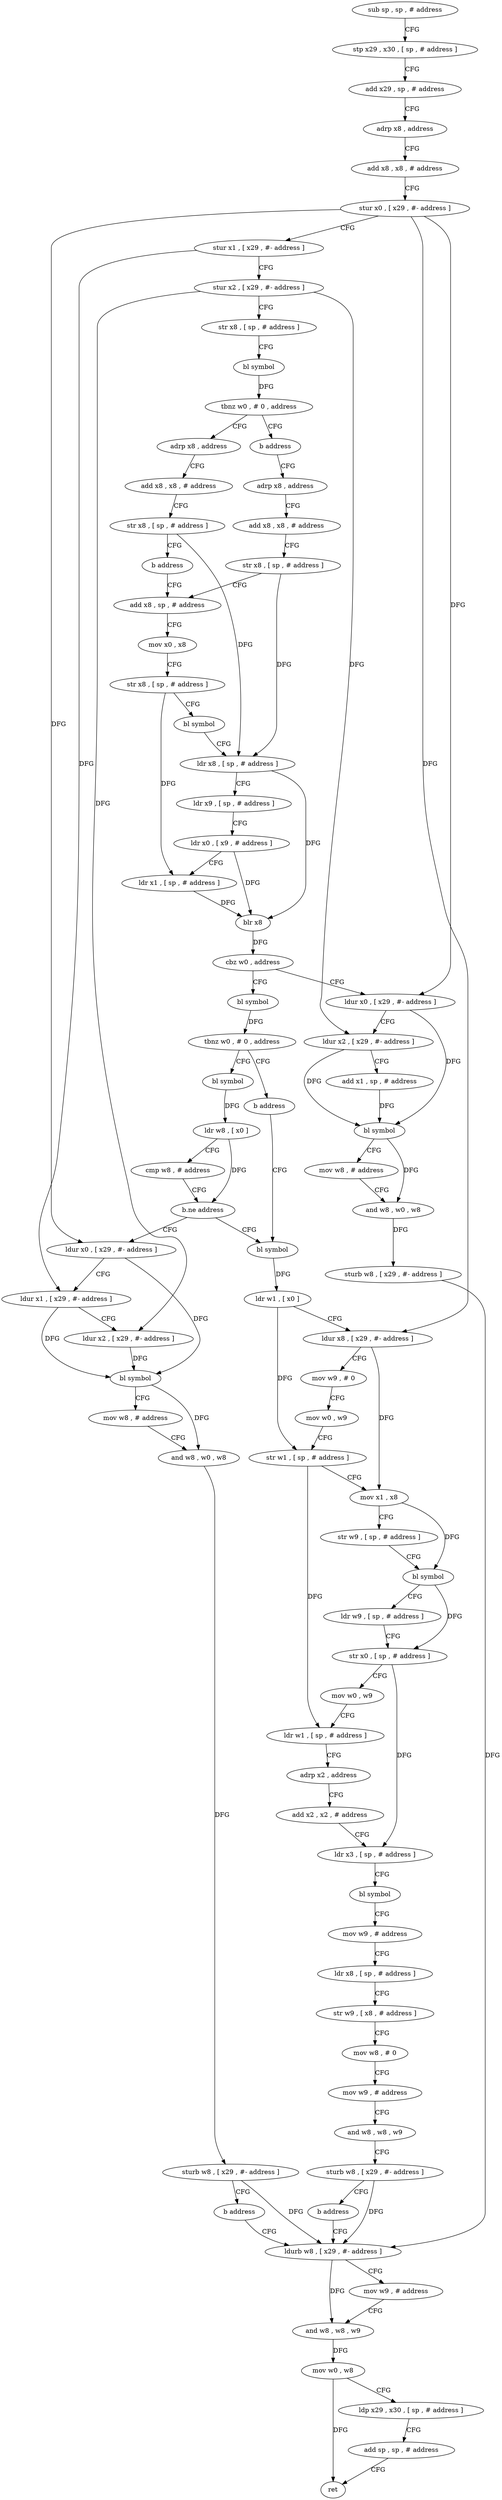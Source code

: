 digraph "func" {
"4224560" [label = "sub sp , sp , # address" ]
"4224564" [label = "stp x29 , x30 , [ sp , # address ]" ]
"4224568" [label = "add x29 , sp , # address" ]
"4224572" [label = "adrp x8 , address" ]
"4224576" [label = "add x8 , x8 , # address" ]
"4224580" [label = "stur x0 , [ x29 , #- address ]" ]
"4224584" [label = "stur x1 , [ x29 , #- address ]" ]
"4224588" [label = "stur x2 , [ x29 , #- address ]" ]
"4224592" [label = "str x8 , [ sp , # address ]" ]
"4224596" [label = "bl symbol" ]
"4224600" [label = "tbnz w0 , # 0 , address" ]
"4224608" [label = "adrp x8 , address" ]
"4224604" [label = "b address" ]
"4224612" [label = "add x8 , x8 , # address" ]
"4224616" [label = "str x8 , [ sp , # address ]" ]
"4224620" [label = "b address" ]
"4224636" [label = "add x8 , sp , # address" ]
"4224624" [label = "adrp x8 , address" ]
"4224640" [label = "mov x0 , x8" ]
"4224644" [label = "str x8 , [ sp , # address ]" ]
"4224648" [label = "bl symbol" ]
"4224652" [label = "ldr x8 , [ sp , # address ]" ]
"4224656" [label = "ldr x9 , [ sp , # address ]" ]
"4224660" [label = "ldr x0 , [ x9 , # address ]" ]
"4224664" [label = "ldr x1 , [ sp , # address ]" ]
"4224668" [label = "blr x8" ]
"4224672" [label = "cbz w0 , address" ]
"4224836" [label = "ldur x0 , [ x29 , #- address ]" ]
"4224676" [label = "bl symbol" ]
"4224628" [label = "add x8 , x8 , # address" ]
"4224632" [label = "str x8 , [ sp , # address ]" ]
"4224840" [label = "ldur x2 , [ x29 , #- address ]" ]
"4224844" [label = "add x1 , sp , # address" ]
"4224848" [label = "bl symbol" ]
"4224852" [label = "mov w8 , # address" ]
"4224856" [label = "and w8 , w0 , w8" ]
"4224860" [label = "sturb w8 , [ x29 , #- address ]" ]
"4224864" [label = "ldurb w8 , [ x29 , #- address ]" ]
"4224680" [label = "tbnz w0 , # 0 , address" ]
"4224688" [label = "bl symbol" ]
"4224684" [label = "b address" ]
"4224692" [label = "ldr w8 , [ x0 ]" ]
"4224696" [label = "cmp w8 , # address" ]
"4224700" [label = "b.ne address" ]
"4224736" [label = "bl symbol" ]
"4224704" [label = "ldur x0 , [ x29 , #- address ]" ]
"4224740" [label = "ldr w1 , [ x0 ]" ]
"4224744" [label = "ldur x8 , [ x29 , #- address ]" ]
"4224748" [label = "mov w9 , # 0" ]
"4224752" [label = "mov w0 , w9" ]
"4224756" [label = "str w1 , [ sp , # address ]" ]
"4224760" [label = "mov x1 , x8" ]
"4224764" [label = "str w9 , [ sp , # address ]" ]
"4224768" [label = "bl symbol" ]
"4224772" [label = "ldr w9 , [ sp , # address ]" ]
"4224776" [label = "str x0 , [ sp , # address ]" ]
"4224780" [label = "mov w0 , w9" ]
"4224784" [label = "ldr w1 , [ sp , # address ]" ]
"4224788" [label = "adrp x2 , address" ]
"4224792" [label = "add x2 , x2 , # address" ]
"4224796" [label = "ldr x3 , [ sp , # address ]" ]
"4224800" [label = "bl symbol" ]
"4224804" [label = "mov w9 , # address" ]
"4224808" [label = "ldr x8 , [ sp , # address ]" ]
"4224812" [label = "str w9 , [ x8 , # address ]" ]
"4224816" [label = "mov w8 , # 0" ]
"4224820" [label = "mov w9 , # address" ]
"4224824" [label = "and w8 , w8 , w9" ]
"4224828" [label = "sturb w8 , [ x29 , #- address ]" ]
"4224832" [label = "b address" ]
"4224708" [label = "ldur x1 , [ x29 , #- address ]" ]
"4224712" [label = "ldur x2 , [ x29 , #- address ]" ]
"4224716" [label = "bl symbol" ]
"4224720" [label = "mov w8 , # address" ]
"4224724" [label = "and w8 , w0 , w8" ]
"4224728" [label = "sturb w8 , [ x29 , #- address ]" ]
"4224732" [label = "b address" ]
"4224868" [label = "mov w9 , # address" ]
"4224872" [label = "and w8 , w8 , w9" ]
"4224876" [label = "mov w0 , w8" ]
"4224880" [label = "ldp x29 , x30 , [ sp , # address ]" ]
"4224884" [label = "add sp , sp , # address" ]
"4224888" [label = "ret" ]
"4224560" -> "4224564" [ label = "CFG" ]
"4224564" -> "4224568" [ label = "CFG" ]
"4224568" -> "4224572" [ label = "CFG" ]
"4224572" -> "4224576" [ label = "CFG" ]
"4224576" -> "4224580" [ label = "CFG" ]
"4224580" -> "4224584" [ label = "CFG" ]
"4224580" -> "4224836" [ label = "DFG" ]
"4224580" -> "4224744" [ label = "DFG" ]
"4224580" -> "4224704" [ label = "DFG" ]
"4224584" -> "4224588" [ label = "CFG" ]
"4224584" -> "4224708" [ label = "DFG" ]
"4224588" -> "4224592" [ label = "CFG" ]
"4224588" -> "4224840" [ label = "DFG" ]
"4224588" -> "4224712" [ label = "DFG" ]
"4224592" -> "4224596" [ label = "CFG" ]
"4224596" -> "4224600" [ label = "DFG" ]
"4224600" -> "4224608" [ label = "CFG" ]
"4224600" -> "4224604" [ label = "CFG" ]
"4224608" -> "4224612" [ label = "CFG" ]
"4224604" -> "4224624" [ label = "CFG" ]
"4224612" -> "4224616" [ label = "CFG" ]
"4224616" -> "4224620" [ label = "CFG" ]
"4224616" -> "4224652" [ label = "DFG" ]
"4224620" -> "4224636" [ label = "CFG" ]
"4224636" -> "4224640" [ label = "CFG" ]
"4224624" -> "4224628" [ label = "CFG" ]
"4224640" -> "4224644" [ label = "CFG" ]
"4224644" -> "4224648" [ label = "CFG" ]
"4224644" -> "4224664" [ label = "DFG" ]
"4224648" -> "4224652" [ label = "CFG" ]
"4224652" -> "4224656" [ label = "CFG" ]
"4224652" -> "4224668" [ label = "DFG" ]
"4224656" -> "4224660" [ label = "CFG" ]
"4224660" -> "4224664" [ label = "CFG" ]
"4224660" -> "4224668" [ label = "DFG" ]
"4224664" -> "4224668" [ label = "DFG" ]
"4224668" -> "4224672" [ label = "DFG" ]
"4224672" -> "4224836" [ label = "CFG" ]
"4224672" -> "4224676" [ label = "CFG" ]
"4224836" -> "4224840" [ label = "CFG" ]
"4224836" -> "4224848" [ label = "DFG" ]
"4224676" -> "4224680" [ label = "DFG" ]
"4224628" -> "4224632" [ label = "CFG" ]
"4224632" -> "4224636" [ label = "CFG" ]
"4224632" -> "4224652" [ label = "DFG" ]
"4224840" -> "4224844" [ label = "CFG" ]
"4224840" -> "4224848" [ label = "DFG" ]
"4224844" -> "4224848" [ label = "DFG" ]
"4224848" -> "4224852" [ label = "CFG" ]
"4224848" -> "4224856" [ label = "DFG" ]
"4224852" -> "4224856" [ label = "CFG" ]
"4224856" -> "4224860" [ label = "DFG" ]
"4224860" -> "4224864" [ label = "DFG" ]
"4224864" -> "4224868" [ label = "CFG" ]
"4224864" -> "4224872" [ label = "DFG" ]
"4224680" -> "4224688" [ label = "CFG" ]
"4224680" -> "4224684" [ label = "CFG" ]
"4224688" -> "4224692" [ label = "DFG" ]
"4224684" -> "4224736" [ label = "CFG" ]
"4224692" -> "4224696" [ label = "CFG" ]
"4224692" -> "4224700" [ label = "DFG" ]
"4224696" -> "4224700" [ label = "CFG" ]
"4224700" -> "4224736" [ label = "CFG" ]
"4224700" -> "4224704" [ label = "CFG" ]
"4224736" -> "4224740" [ label = "DFG" ]
"4224704" -> "4224708" [ label = "CFG" ]
"4224704" -> "4224716" [ label = "DFG" ]
"4224740" -> "4224744" [ label = "CFG" ]
"4224740" -> "4224756" [ label = "DFG" ]
"4224744" -> "4224748" [ label = "CFG" ]
"4224744" -> "4224760" [ label = "DFG" ]
"4224748" -> "4224752" [ label = "CFG" ]
"4224752" -> "4224756" [ label = "CFG" ]
"4224756" -> "4224760" [ label = "CFG" ]
"4224756" -> "4224784" [ label = "DFG" ]
"4224760" -> "4224764" [ label = "CFG" ]
"4224760" -> "4224768" [ label = "DFG" ]
"4224764" -> "4224768" [ label = "CFG" ]
"4224768" -> "4224772" [ label = "CFG" ]
"4224768" -> "4224776" [ label = "DFG" ]
"4224772" -> "4224776" [ label = "CFG" ]
"4224776" -> "4224780" [ label = "CFG" ]
"4224776" -> "4224796" [ label = "DFG" ]
"4224780" -> "4224784" [ label = "CFG" ]
"4224784" -> "4224788" [ label = "CFG" ]
"4224788" -> "4224792" [ label = "CFG" ]
"4224792" -> "4224796" [ label = "CFG" ]
"4224796" -> "4224800" [ label = "CFG" ]
"4224800" -> "4224804" [ label = "CFG" ]
"4224804" -> "4224808" [ label = "CFG" ]
"4224808" -> "4224812" [ label = "CFG" ]
"4224812" -> "4224816" [ label = "CFG" ]
"4224816" -> "4224820" [ label = "CFG" ]
"4224820" -> "4224824" [ label = "CFG" ]
"4224824" -> "4224828" [ label = "CFG" ]
"4224828" -> "4224832" [ label = "CFG" ]
"4224828" -> "4224864" [ label = "DFG" ]
"4224832" -> "4224864" [ label = "CFG" ]
"4224708" -> "4224712" [ label = "CFG" ]
"4224708" -> "4224716" [ label = "DFG" ]
"4224712" -> "4224716" [ label = "DFG" ]
"4224716" -> "4224720" [ label = "CFG" ]
"4224716" -> "4224724" [ label = "DFG" ]
"4224720" -> "4224724" [ label = "CFG" ]
"4224724" -> "4224728" [ label = "DFG" ]
"4224728" -> "4224732" [ label = "CFG" ]
"4224728" -> "4224864" [ label = "DFG" ]
"4224732" -> "4224864" [ label = "CFG" ]
"4224868" -> "4224872" [ label = "CFG" ]
"4224872" -> "4224876" [ label = "DFG" ]
"4224876" -> "4224880" [ label = "CFG" ]
"4224876" -> "4224888" [ label = "DFG" ]
"4224880" -> "4224884" [ label = "CFG" ]
"4224884" -> "4224888" [ label = "CFG" ]
}
